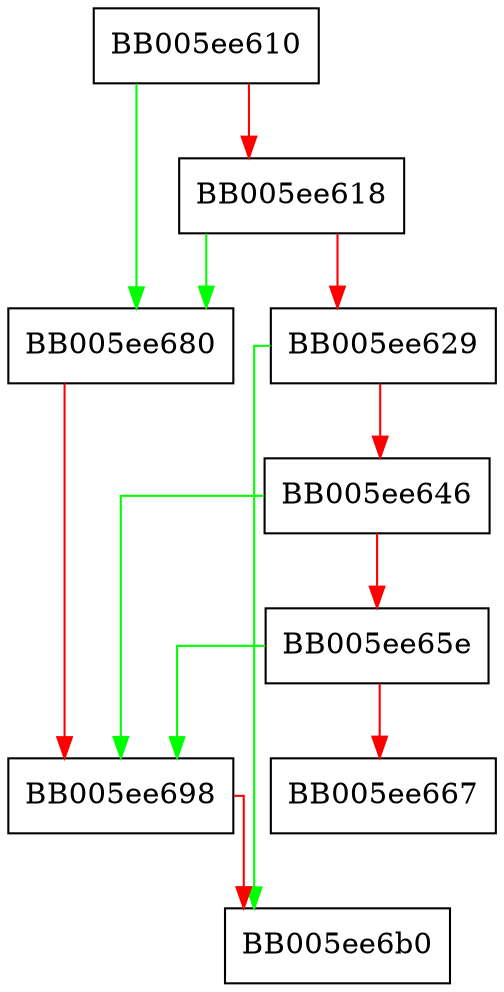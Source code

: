 digraph sh_testbit {
  node [shape="box"];
  graph [splines=ortho];
  BB005ee610 -> BB005ee680 [color="green"];
  BB005ee610 -> BB005ee618 [color="red"];
  BB005ee618 -> BB005ee680 [color="green"];
  BB005ee618 -> BB005ee629 [color="red"];
  BB005ee629 -> BB005ee6b0 [color="green"];
  BB005ee629 -> BB005ee646 [color="red"];
  BB005ee646 -> BB005ee698 [color="green"];
  BB005ee646 -> BB005ee65e [color="red"];
  BB005ee65e -> BB005ee698 [color="green"];
  BB005ee65e -> BB005ee667 [color="red"];
  BB005ee680 -> BB005ee698 [color="red"];
  BB005ee698 -> BB005ee6b0 [color="red"];
}